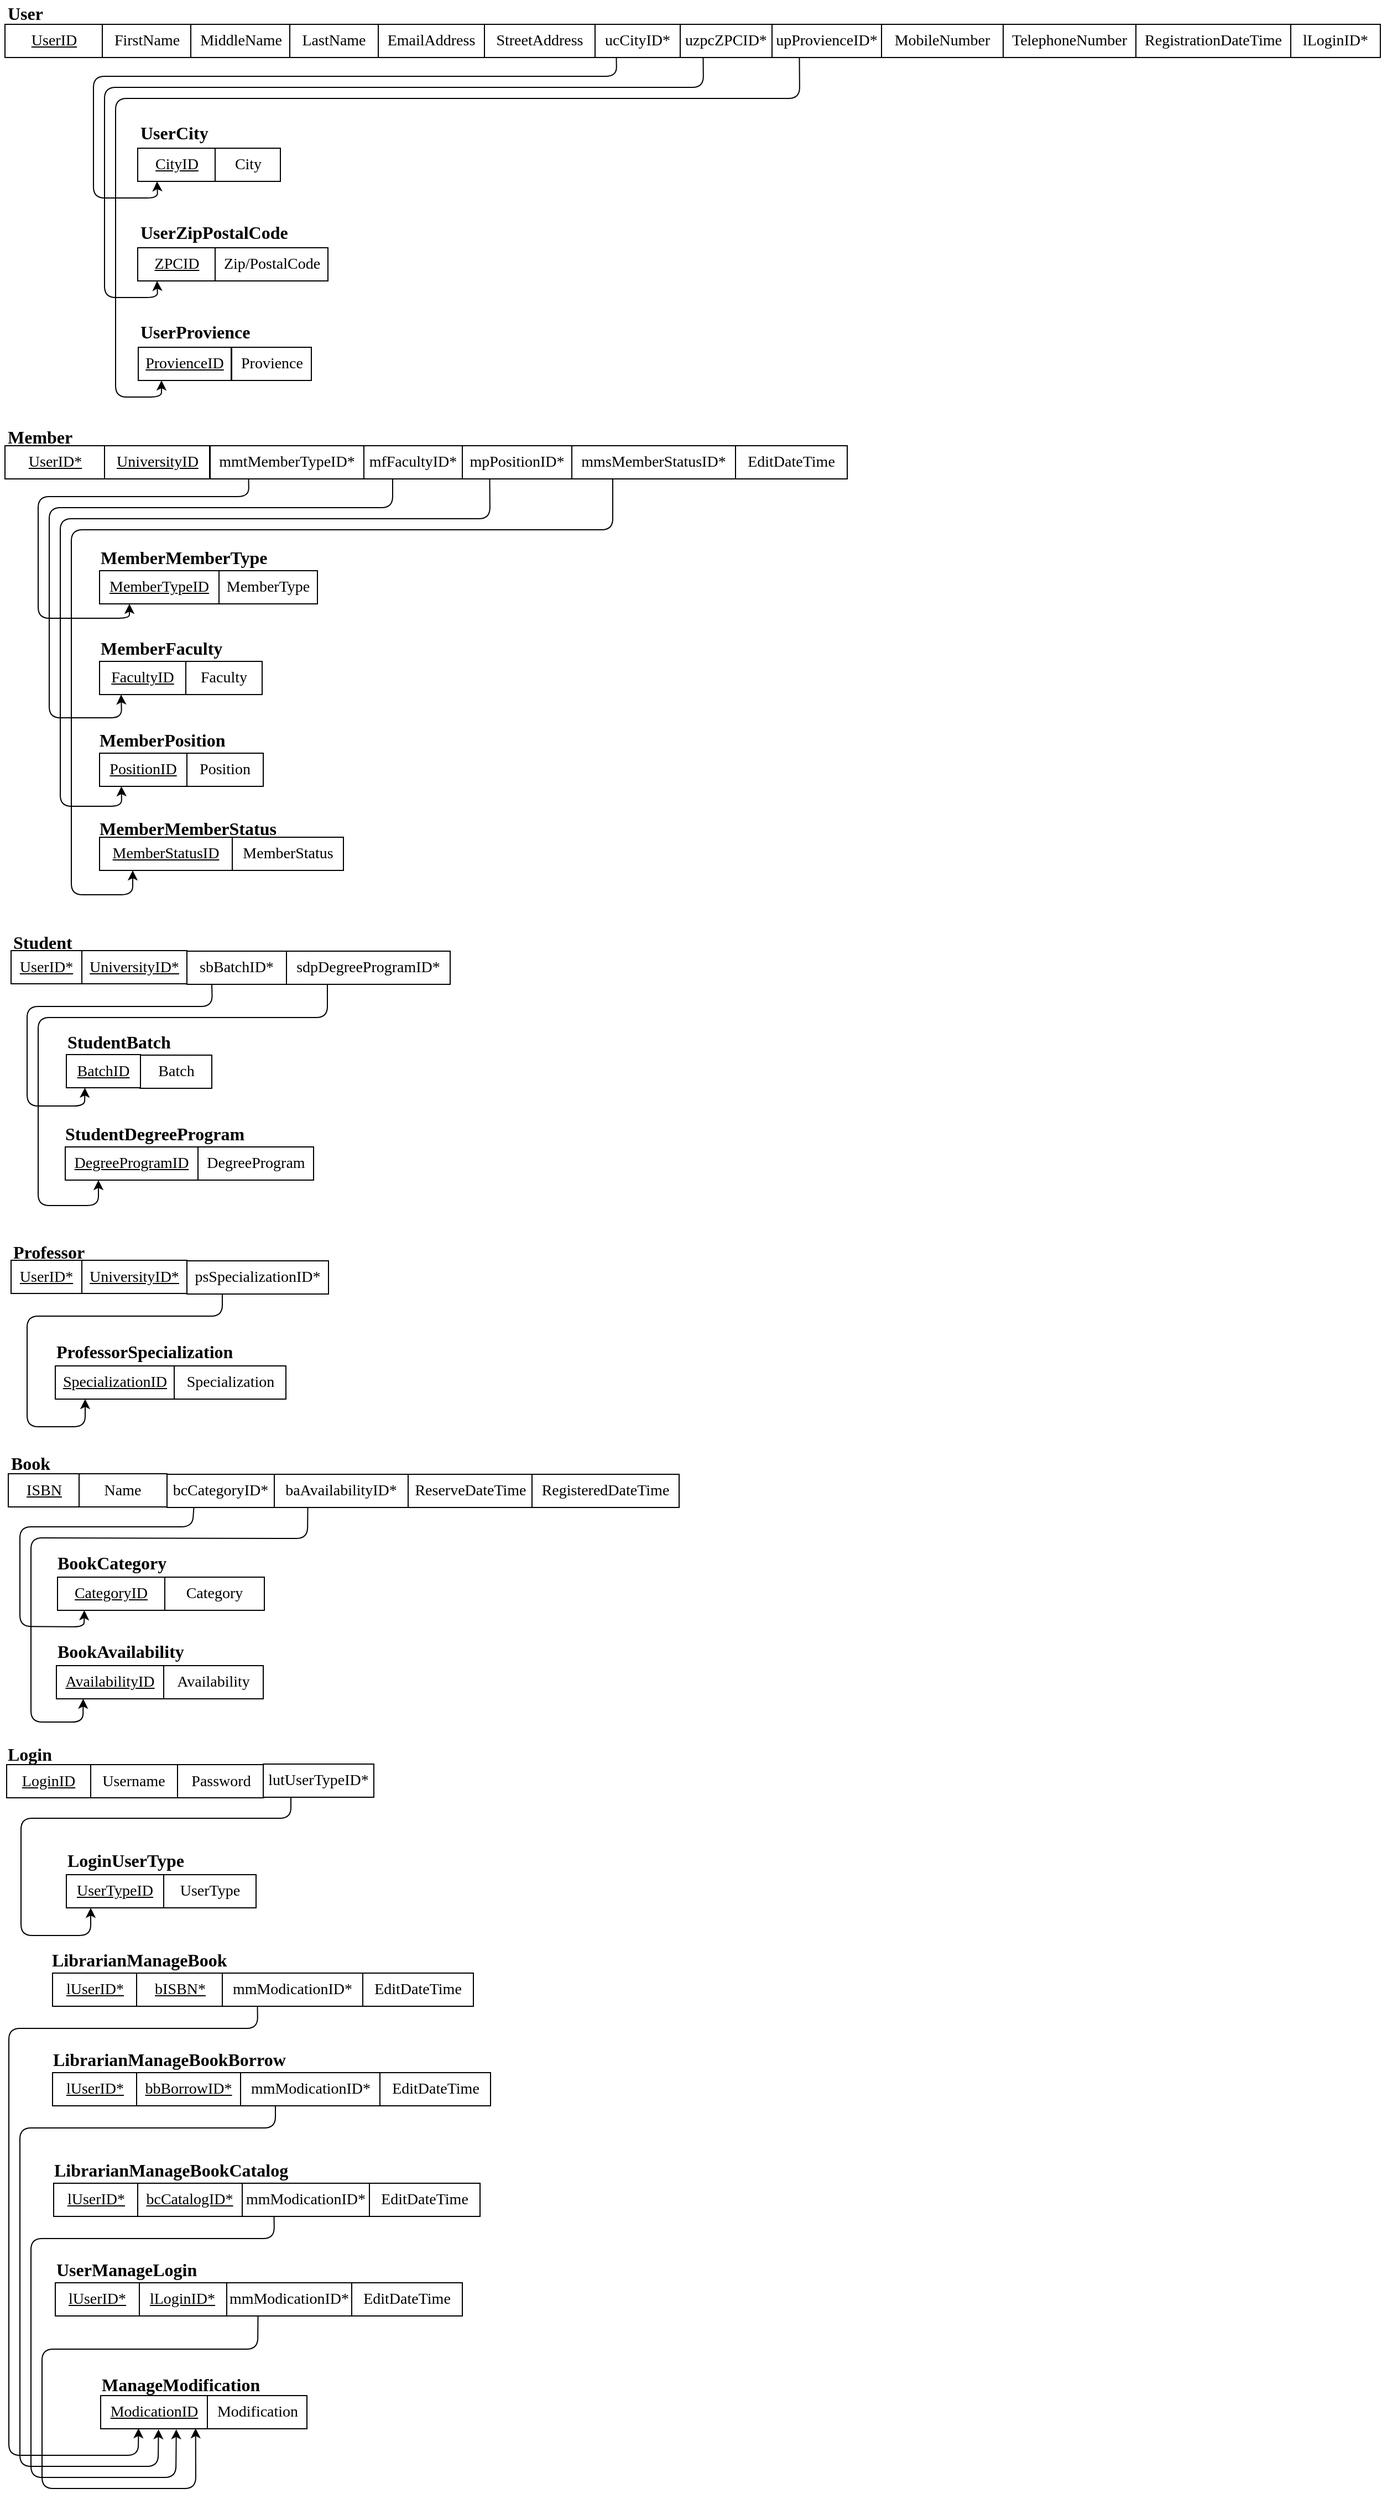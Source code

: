 <mxfile version="12.2.2" type="device" pages="1"><diagram id="SJPYlTRgL_fRr1sSaaFf" name="Page-1"><mxGraphModel dx="-414" dy="401" grid="1" gridSize="10" guides="1" tooltips="1" connect="1" arrows="1" fold="1" page="1" pageScale="1" pageWidth="1300" pageHeight="2300" math="0" shadow="0"><root><mxCell id="0"/><mxCell id="1" parent="0"/><mxCell id="Sadr4ztSoVI27876Nurv-28" value="City" style="rounded=0;whiteSpace=wrap;html=1;fontSize=14;fontFamily=Times New Roman;" parent="1" vertex="1"><mxGeometry x="1526.5" y="157" width="59" height="30" as="geometry"/></mxCell><mxCell id="Sadr4ztSoVI27876Nurv-31" value="&lt;font face=&quot;Times New Roman&quot;&gt;User&lt;/font&gt;" style="text;html=1;resizable=0;points=[];autosize=1;align=left;verticalAlign=top;spacingTop=-4;fontSize=16;fontStyle=1" parent="1" vertex="1"><mxGeometry x="1336.5" y="23" width="50" height="20" as="geometry"/></mxCell><mxCell id="Sadr4ztSoVI27876Nurv-32" value="FirstName" style="rounded=0;whiteSpace=wrap;html=1;fontSize=14;fontFamily=Times New Roman;" parent="1" vertex="1"><mxGeometry x="1424.5" y="45" width="80" height="30" as="geometry"/></mxCell><mxCell id="Sadr4ztSoVI27876Nurv-33" value="MiddleName" style="rounded=0;whiteSpace=wrap;html=1;fontSize=14;fontFamily=Times New Roman;" parent="1" vertex="1"><mxGeometry x="1504.5" y="45" width="90" height="30" as="geometry"/></mxCell><mxCell id="Sadr4ztSoVI27876Nurv-34" value="LastName" style="rounded=0;whiteSpace=wrap;html=1;fontSize=14;fontFamily=Times New Roman;" parent="1" vertex="1"><mxGeometry x="1594" y="45" width="80" height="30" as="geometry"/></mxCell><mxCell id="Sadr4ztSoVI27876Nurv-35" value="EmailAddress" style="rounded=0;whiteSpace=wrap;html=1;fontSize=14;fontFamily=Times New Roman;" parent="1" vertex="1"><mxGeometry x="1674" y="45" width="96" height="30" as="geometry"/></mxCell><mxCell id="Sadr4ztSoVI27876Nurv-36" value="MobileNumber" style="rounded=0;whiteSpace=wrap;html=1;fontSize=14;fontFamily=Times New Roman;" parent="1" vertex="1"><mxGeometry x="2129" y="45" width="110" height="30" as="geometry"/></mxCell><mxCell id="Sadr4ztSoVI27876Nurv-37" value="UserID" style="rounded=0;whiteSpace=wrap;html=1;fontSize=14;fontFamily=Times New Roman;fontStyle=4" parent="1" vertex="1"><mxGeometry x="1336.5" y="45" width="88" height="30" as="geometry"/></mxCell><mxCell id="Sadr4ztSoVI27876Nurv-38" value="TelephoneNumber" style="rounded=0;whiteSpace=wrap;html=1;fontSize=14;fontFamily=Times New Roman;" parent="1" vertex="1"><mxGeometry x="2239" y="45" width="120" height="30" as="geometry"/></mxCell><mxCell id="Sadr4ztSoVI27876Nurv-39" value="StreetAddress" style="rounded=0;whiteSpace=wrap;html=1;fontSize=14;fontFamily=Times New Roman;" parent="1" vertex="1"><mxGeometry x="1770" y="45" width="100" height="30" as="geometry"/></mxCell><mxCell id="Sadr4ztSoVI27876Nurv-40" value="ucCityID*" style="rounded=0;whiteSpace=wrap;html=1;fontSize=14;fontFamily=Times New Roman;" parent="1" vertex="1"><mxGeometry x="1870" y="45" width="77" height="30" as="geometry"/></mxCell><mxCell id="Sadr4ztSoVI27876Nurv-41" value="upProvienceID*" style="rounded=0;whiteSpace=wrap;html=1;fontSize=14;fontFamily=Times New Roman;" parent="1" vertex="1"><mxGeometry x="2030" y="45" width="99" height="30" as="geometry"/></mxCell><mxCell id="Sadr4ztSoVI27876Nurv-42" value="uzpcZPCID*" style="rounded=0;whiteSpace=wrap;html=1;fontSize=14;fontFamily=Times New Roman;" parent="1" vertex="1"><mxGeometry x="1947" y="45" width="83" height="30" as="geometry"/></mxCell><mxCell id="Sadr4ztSoVI27876Nurv-43" value="RegistrationDateTime" style="rounded=0;whiteSpace=wrap;html=1;fontSize=14;fontFamily=Times New Roman;" parent="1" vertex="1"><mxGeometry x="2359" y="45" width="140" height="30" as="geometry"/></mxCell><mxCell id="Sadr4ztSoVI27876Nurv-44" value="lLoginID*" style="rounded=0;whiteSpace=wrap;html=1;fontSize=14;fontFamily=Times New Roman;" parent="1" vertex="1"><mxGeometry x="2499" y="45" width="81" height="30" as="geometry"/></mxCell><mxCell id="Sadr4ztSoVI27876Nurv-45" value="&lt;font face=&quot;Times New Roman&quot;&gt;UserCity&lt;/font&gt;" style="text;html=1;resizable=0;points=[];autosize=1;align=left;verticalAlign=top;spacingTop=-4;fontSize=16;fontStyle=1" parent="1" vertex="1"><mxGeometry x="1456.5" y="131" width="70" height="20" as="geometry"/></mxCell><mxCell id="Sadr4ztSoVI27876Nurv-46" value="CityID" style="rounded=0;whiteSpace=wrap;html=1;fontSize=14;fontFamily=Times New Roman;fontStyle=4" parent="1" vertex="1"><mxGeometry x="1456.5" y="157" width="70" height="30" as="geometry"/></mxCell><mxCell id="Sadr4ztSoVI27876Nurv-48" value="Provience" style="rounded=0;whiteSpace=wrap;html=1;fontSize=14;fontFamily=Times New Roman;" parent="1" vertex="1"><mxGeometry x="1541.5" y="337" width="72" height="30" as="geometry"/></mxCell><mxCell id="Sadr4ztSoVI27876Nurv-49" value="&lt;font face=&quot;Times New Roman&quot;&gt;UserProvience&lt;/font&gt;" style="text;html=1;resizable=0;points=[];autosize=1;align=left;verticalAlign=top;spacingTop=-4;fontSize=16;fontStyle=1" parent="1" vertex="1"><mxGeometry x="1456.5" y="311" width="110" height="20" as="geometry"/></mxCell><mxCell id="Sadr4ztSoVI27876Nurv-50" value="ProvienceID" style="rounded=0;whiteSpace=wrap;html=1;fontSize=14;fontFamily=Times New Roman;fontStyle=4" parent="1" vertex="1"><mxGeometry x="1457" y="337" width="84" height="30" as="geometry"/></mxCell><mxCell id="Sadr4ztSoVI27876Nurv-51" value="Zip/PostalCode" style="rounded=0;whiteSpace=wrap;html=1;fontSize=14;fontFamily=Times New Roman;" parent="1" vertex="1"><mxGeometry x="1526.5" y="247" width="102" height="30" as="geometry"/></mxCell><mxCell id="Sadr4ztSoVI27876Nurv-52" value="&lt;font face=&quot;Times New Roman&quot;&gt;UserZipPostalCode&lt;/font&gt;" style="text;html=1;resizable=0;points=[];autosize=1;align=left;verticalAlign=top;spacingTop=-4;fontSize=16;fontStyle=1" parent="1" vertex="1"><mxGeometry x="1456.5" y="221" width="140" height="20" as="geometry"/></mxCell><mxCell id="Sadr4ztSoVI27876Nurv-53" value="ZPCID" style="rounded=0;whiteSpace=wrap;html=1;fontSize=14;fontFamily=Times New Roman;fontStyle=4" parent="1" vertex="1"><mxGeometry x="1456.5" y="247" width="70" height="30" as="geometry"/></mxCell><mxCell id="Sadr4ztSoVI27876Nurv-55" value="" style="endArrow=classic;html=1;entryX=0.25;entryY=1;entryDx=0;entryDy=0;exitX=0.25;exitY=1;exitDx=0;exitDy=0;" parent="1" source="Sadr4ztSoVI27876Nurv-40" target="Sadr4ztSoVI27876Nurv-46" edge="1"><mxGeometry width="50" height="50" relative="1" as="geometry"><mxPoint x="1746.5" y="192" as="sourcePoint"/><mxPoint x="1796.5" y="142" as="targetPoint"/><Array as="points"><mxPoint x="1889.5" y="92"/><mxPoint x="1416.5" y="92"/><mxPoint x="1416.5" y="202"/><mxPoint x="1474.5" y="202"/></Array></mxGeometry></mxCell><mxCell id="Sadr4ztSoVI27876Nurv-56" value="" style="endArrow=classic;html=1;entryX=0.25;entryY=1;entryDx=0;entryDy=0;exitX=0.25;exitY=1;exitDx=0;exitDy=0;" parent="1" source="Sadr4ztSoVI27876Nurv-42" target="Sadr4ztSoVI27876Nurv-53" edge="1"><mxGeometry width="50" height="50" relative="1" as="geometry"><mxPoint x="1376.5" y="222" as="sourcePoint"/><mxPoint x="1426.5" y="172" as="targetPoint"/><Array as="points"><mxPoint x="1968" y="102"/><mxPoint x="1426.5" y="102"/><mxPoint x="1426.5" y="292"/><mxPoint x="1474.5" y="292"/></Array></mxGeometry></mxCell><mxCell id="Sadr4ztSoVI27876Nurv-57" value="" style="endArrow=classic;html=1;entryX=0.25;entryY=1;entryDx=0;entryDy=0;exitX=0.25;exitY=1;exitDx=0;exitDy=0;" parent="1" source="Sadr4ztSoVI27876Nurv-41" target="Sadr4ztSoVI27876Nurv-50" edge="1"><mxGeometry width="50" height="50" relative="1" as="geometry"><mxPoint x="1306.5" y="292" as="sourcePoint"/><mxPoint x="1356.5" y="242" as="targetPoint"/><Array as="points"><mxPoint x="2055" y="112"/><mxPoint x="1436.5" y="112"/><mxPoint x="1436.5" y="382"/><mxPoint x="1478" y="382"/></Array></mxGeometry></mxCell><mxCell id="Sadr4ztSoVI27876Nurv-58" value="&lt;font face=&quot;Times New Roman&quot;&gt;Member&lt;/font&gt;" style="text;html=1;resizable=0;points=[];autosize=1;align=left;verticalAlign=top;spacingTop=-4;fontSize=16;fontStyle=1" parent="1" vertex="1"><mxGeometry x="1336.5" y="406" width="70" height="20" as="geometry"/></mxCell><mxCell id="Sadr4ztSoVI27876Nurv-59" value="UniversityID" style="rounded=0;whiteSpace=wrap;html=1;fontSize=14;fontFamily=Times New Roman;fontStyle=4" parent="1" vertex="1"><mxGeometry x="1426.5" y="426" width="95" height="30" as="geometry"/></mxCell><mxCell id="Sadr4ztSoVI27876Nurv-60" value="mfFacultyID*" style="rounded=0;whiteSpace=wrap;html=1;fontSize=14;fontFamily=Times New Roman;" parent="1" vertex="1"><mxGeometry x="1661" y="426" width="89" height="30" as="geometry"/></mxCell><mxCell id="Sadr4ztSoVI27876Nurv-61" value="mmtMemberTypeID*" style="rounded=0;whiteSpace=wrap;html=1;fontSize=14;fontFamily=Times New Roman;" parent="1" vertex="1"><mxGeometry x="1522" y="426" width="139" height="30" as="geometry"/></mxCell><mxCell id="Sadr4ztSoVI27876Nurv-62" value="mpPositionID*" style="rounded=0;whiteSpace=wrap;html=1;fontSize=14;fontFamily=Times New Roman;" parent="1" vertex="1"><mxGeometry x="1750" y="426" width="99" height="30" as="geometry"/></mxCell><mxCell id="Sadr4ztSoVI27876Nurv-63" value="mmsMemberStatusID*" style="rounded=0;whiteSpace=wrap;html=1;fontSize=14;fontFamily=Times New Roman;" parent="1" vertex="1"><mxGeometry x="1849" y="426" width="148" height="30" as="geometry"/></mxCell><mxCell id="Sadr4ztSoVI27876Nurv-64" value="EditDateTime" style="rounded=0;whiteSpace=wrap;html=1;fontSize=14;fontFamily=Times New Roman;" parent="1" vertex="1"><mxGeometry x="1997" y="426" width="101" height="30" as="geometry"/></mxCell><mxCell id="Sadr4ztSoVI27876Nurv-65" value="UserID*" style="rounded=0;whiteSpace=wrap;html=1;fontSize=14;fontFamily=Times New Roman;fontStyle=4" parent="1" vertex="1"><mxGeometry x="1336.5" y="426" width="90" height="30" as="geometry"/></mxCell><mxCell id="Sadr4ztSoVI27876Nurv-69" value="Faculty" style="rounded=0;whiteSpace=wrap;html=1;fontSize=14;fontFamily=Times New Roman;" parent="1" vertex="1"><mxGeometry x="1500" y="621" width="69" height="30" as="geometry"/></mxCell><mxCell id="Sadr4ztSoVI27876Nurv-71" value="Position" style="rounded=0;whiteSpace=wrap;html=1;fontSize=14;fontFamily=Times New Roman;" parent="1" vertex="1"><mxGeometry x="1501" y="704" width="69" height="30" as="geometry"/></mxCell><mxCell id="Sadr4ztSoVI27876Nurv-72" value="MemberStatus" style="rounded=0;whiteSpace=wrap;html=1;fontSize=14;fontFamily=Times New Roman;" parent="1" vertex="1"><mxGeometry x="1541.5" y="780" width="101" height="30" as="geometry"/></mxCell><mxCell id="Sadr4ztSoVI27876Nurv-73" value="&lt;font face=&quot;Times New Roman&quot;&gt;MemberMemberType&lt;/font&gt;" style="text;html=1;resizable=0;points=[];autosize=1;align=left;verticalAlign=top;spacingTop=-4;fontSize=16;fontStyle=1" parent="1" vertex="1"><mxGeometry x="1420.5" y="515" width="160" height="20" as="geometry"/></mxCell><mxCell id="Sadr4ztSoVI27876Nurv-74" value="MemberTypeID" style="rounded=0;whiteSpace=wrap;html=1;fontSize=14;fontFamily=Times New Roman;fontStyle=4" parent="1" vertex="1"><mxGeometry x="1422" y="539" width="108" height="30" as="geometry"/></mxCell><mxCell id="Sadr4ztSoVI27876Nurv-75" value="MemberType" style="rounded=0;whiteSpace=wrap;html=1;fontSize=14;fontFamily=Times New Roman;" parent="1" vertex="1"><mxGeometry x="1530" y="539" width="89" height="30" as="geometry"/></mxCell><mxCell id="Sadr4ztSoVI27876Nurv-77" value="&lt;font face=&quot;Times New Roman&quot;&gt;MemberFaculty&lt;/font&gt;" style="text;html=1;resizable=0;points=[];autosize=1;align=left;verticalAlign=top;spacingTop=-4;fontSize=16;fontStyle=1" parent="1" vertex="1"><mxGeometry x="1420.5" y="597" width="120" height="20" as="geometry"/></mxCell><mxCell id="Sadr4ztSoVI27876Nurv-78" value="FacultyID" style="rounded=0;whiteSpace=wrap;html=1;fontSize=14;fontFamily=Times New Roman;fontStyle=4" parent="1" vertex="1"><mxGeometry x="1422" y="621" width="78" height="30" as="geometry"/></mxCell><mxCell id="Sadr4ztSoVI27876Nurv-81" value="&lt;font face=&quot;Times New Roman&quot;&gt;MemberPosition&lt;/font&gt;" style="text;html=1;resizable=0;points=[];autosize=1;align=left;verticalAlign=top;spacingTop=-4;fontSize=16;fontStyle=1" parent="1" vertex="1"><mxGeometry x="1420" y="680" width="120" height="20" as="geometry"/></mxCell><mxCell id="Sadr4ztSoVI27876Nurv-82" value="PositionID" style="rounded=0;whiteSpace=wrap;html=1;fontSize=14;fontFamily=Times New Roman;fontStyle=4" parent="1" vertex="1"><mxGeometry x="1422" y="704" width="79" height="30" as="geometry"/></mxCell><mxCell id="Sadr4ztSoVI27876Nurv-84" value="&lt;font face=&quot;Times New Roman&quot;&gt;MemberMemberStatus&lt;/font&gt;" style="text;html=1;resizable=0;points=[];autosize=1;align=left;verticalAlign=top;spacingTop=-4;fontSize=16;fontStyle=1" parent="1" vertex="1"><mxGeometry x="1419.5" y="760" width="160" height="20" as="geometry"/></mxCell><mxCell id="Sadr4ztSoVI27876Nurv-85" value="MemberStatusID" style="rounded=0;whiteSpace=wrap;html=1;fontSize=14;fontFamily=Times New Roman;fontStyle=4" parent="1" vertex="1"><mxGeometry x="1422" y="780" width="120" height="30" as="geometry"/></mxCell><mxCell id="Sadr4ztSoVI27876Nurv-87" value="" style="endArrow=classic;html=1;entryX=0.25;entryY=1;entryDx=0;entryDy=0;exitX=0.25;exitY=1;exitDx=0;exitDy=0;" parent="1" source="Sadr4ztSoVI27876Nurv-61" target="Sadr4ztSoVI27876Nurv-74" edge="1"><mxGeometry width="50" height="50" relative="1" as="geometry"><mxPoint x="1346.5" y="572" as="sourcePoint"/><mxPoint x="1396.5" y="522" as="targetPoint"/><Array as="points"><mxPoint x="1557" y="472"/><mxPoint x="1366.5" y="472"/><mxPoint x="1366.5" y="582"/><mxPoint x="1449" y="582"/></Array></mxGeometry></mxCell><mxCell id="Sadr4ztSoVI27876Nurv-88" value="" style="endArrow=classic;html=1;entryX=0.25;entryY=1;entryDx=0;entryDy=0;exitX=0.292;exitY=0.991;exitDx=0;exitDy=0;exitPerimeter=0;" parent="1" source="Sadr4ztSoVI27876Nurv-60" target="Sadr4ztSoVI27876Nurv-78" edge="1"><mxGeometry width="50" height="50" relative="1" as="geometry"><mxPoint x="1266.5" y="592" as="sourcePoint"/><mxPoint x="1316.5" y="542" as="targetPoint"/><Array as="points"><mxPoint x="1687" y="482"/><mxPoint x="1376.5" y="482"/><mxPoint x="1376.5" y="672"/><mxPoint x="1442" y="672"/></Array></mxGeometry></mxCell><mxCell id="Sadr4ztSoVI27876Nurv-89" value="" style="endArrow=classic;html=1;entryX=0.25;entryY=1;entryDx=0;entryDy=0;exitX=0.25;exitY=1;exitDx=0;exitDy=0;" parent="1" source="Sadr4ztSoVI27876Nurv-63" target="Sadr4ztSoVI27876Nurv-85" edge="1"><mxGeometry width="50" height="50" relative="1" as="geometry"><mxPoint x="1276.5" y="802" as="sourcePoint"/><mxPoint x="1326.5" y="752" as="targetPoint"/><Array as="points"><mxPoint x="1886" y="502"/><mxPoint x="1396.5" y="502"/><mxPoint x="1396.5" y="832"/><mxPoint x="1452" y="832"/></Array></mxGeometry></mxCell><mxCell id="Sadr4ztSoVI27876Nurv-90" value="" style="endArrow=classic;html=1;entryX=0.25;entryY=1;entryDx=0;entryDy=0;exitX=0.25;exitY=1;exitDx=0;exitDy=0;" parent="1" source="Sadr4ztSoVI27876Nurv-62" target="Sadr4ztSoVI27876Nurv-82" edge="1"><mxGeometry width="50" height="50" relative="1" as="geometry"><mxPoint x="1336.5" y="762" as="sourcePoint"/><mxPoint x="1386.5" y="712" as="targetPoint"/><Array as="points"><mxPoint x="1775" y="492"/><mxPoint x="1386.5" y="492"/><mxPoint x="1386.5" y="752"/><mxPoint x="1442" y="752"/></Array></mxGeometry></mxCell><mxCell id="Sadr4ztSoVI27876Nurv-91" value="&lt;font face=&quot;Times New Roman&quot;&gt;Student&lt;/font&gt;" style="text;html=1;resizable=0;points=[];autosize=1;align=left;verticalAlign=top;spacingTop=-4;fontSize=16;fontStyle=1" parent="1" vertex="1"><mxGeometry x="1342" y="862.5" width="60" height="20" as="geometry"/></mxCell><mxCell id="Sadr4ztSoVI27876Nurv-92" value="UniversityID*" style="rounded=0;whiteSpace=wrap;html=1;fontSize=14;fontFamily=Times New Roman;fontStyle=4" parent="1" vertex="1"><mxGeometry x="1406" y="882.5" width="95" height="30" as="geometry"/></mxCell><mxCell id="Sadr4ztSoVI27876Nurv-93" value="sdpDegreeProgramID*" style="rounded=0;whiteSpace=wrap;html=1;fontSize=14;fontFamily=Times New Roman;" parent="1" vertex="1"><mxGeometry x="1591" y="883" width="148" height="30" as="geometry"/></mxCell><mxCell id="Sadr4ztSoVI27876Nurv-94" value="sbBatchID*" style="rounded=0;whiteSpace=wrap;html=1;fontSize=14;fontFamily=Times New Roman;" parent="1" vertex="1"><mxGeometry x="1501" y="883" width="90" height="30" as="geometry"/></mxCell><mxCell id="Sadr4ztSoVI27876Nurv-95" value="UserID*" style="rounded=0;whiteSpace=wrap;html=1;fontSize=14;fontFamily=Times New Roman;fontStyle=4" parent="1" vertex="1"><mxGeometry x="1342" y="882.5" width="64" height="30" as="geometry"/></mxCell><mxCell id="Sadr4ztSoVI27876Nurv-96" value="&lt;font face=&quot;Times New Roman&quot;&gt;Professor&lt;/font&gt;" style="text;html=1;resizable=0;points=[];autosize=1;align=left;verticalAlign=top;spacingTop=-4;fontSize=16;fontStyle=1" parent="1" vertex="1"><mxGeometry x="1342" y="1142.5" width="80" height="20" as="geometry"/></mxCell><mxCell id="Sadr4ztSoVI27876Nurv-97" value="UniversityID*" style="rounded=0;whiteSpace=wrap;html=1;fontSize=14;fontFamily=Times New Roman;fontStyle=4" parent="1" vertex="1"><mxGeometry x="1406" y="1162.5" width="95" height="30" as="geometry"/></mxCell><mxCell id="Sadr4ztSoVI27876Nurv-98" value="psSpecializationID*" style="rounded=0;whiteSpace=wrap;html=1;fontSize=14;fontFamily=Times New Roman;" parent="1" vertex="1"><mxGeometry x="1501" y="1163" width="128" height="30" as="geometry"/></mxCell><mxCell id="Sadr4ztSoVI27876Nurv-99" value="UserID*" style="rounded=0;whiteSpace=wrap;html=1;fontSize=14;fontFamily=Times New Roman;fontStyle=4" parent="1" vertex="1"><mxGeometry x="1342" y="1162.5" width="64" height="30" as="geometry"/></mxCell><mxCell id="Sadr4ztSoVI27876Nurv-103" value="Batch" style="rounded=0;whiteSpace=wrap;html=1;fontSize=14;fontFamily=Times New Roman;" parent="1" vertex="1"><mxGeometry x="1458.5" y="977" width="65" height="30" as="geometry"/></mxCell><mxCell id="Sadr4ztSoVI27876Nurv-104" value="&lt;font face=&quot;Times New Roman&quot;&gt;StudentBatch&lt;/font&gt;" style="text;html=1;resizable=0;points=[];autosize=1;align=left;verticalAlign=top;spacingTop=-4;fontSize=16;fontStyle=1" parent="1" vertex="1"><mxGeometry x="1390.5" y="952.5" width="100" height="20" as="geometry"/></mxCell><mxCell id="Sadr4ztSoVI27876Nurv-105" value="BatchID" style="rounded=0;whiteSpace=wrap;html=1;fontSize=14;fontFamily=Times New Roman;fontStyle=4" parent="1" vertex="1"><mxGeometry x="1392" y="976.5" width="67" height="30" as="geometry"/></mxCell><mxCell id="Sadr4ztSoVI27876Nurv-106" value="DegreeProgram" style="rounded=0;whiteSpace=wrap;html=1;fontSize=14;fontFamily=Times New Roman;" parent="1" vertex="1"><mxGeometry x="1510.5" y="1060" width="105" height="30" as="geometry"/></mxCell><mxCell id="Sadr4ztSoVI27876Nurv-107" value="&lt;font face=&quot;Times New Roman&quot;&gt;StudentDegreeProgram&lt;/font&gt;" style="text;html=1;resizable=0;points=[];autosize=1;align=left;verticalAlign=top;spacingTop=-4;fontSize=16;fontStyle=1" parent="1" vertex="1"><mxGeometry x="1389" y="1035.5" width="170" height="20" as="geometry"/></mxCell><mxCell id="Sadr4ztSoVI27876Nurv-108" value="DegreeProgramID" style="rounded=0;whiteSpace=wrap;html=1;fontSize=14;fontFamily=Times New Roman;fontStyle=4" parent="1" vertex="1"><mxGeometry x="1391" y="1060" width="120" height="30" as="geometry"/></mxCell><mxCell id="Sadr4ztSoVI27876Nurv-109" value="" style="endArrow=classic;html=1;entryX=0.25;entryY=1;entryDx=0;entryDy=0;exitX=0.25;exitY=1;exitDx=0;exitDy=0;" parent="1" source="Sadr4ztSoVI27876Nurv-94" target="Sadr4ztSoVI27876Nurv-105" edge="1"><mxGeometry width="50" height="50" relative="1" as="geometry"><mxPoint x="1166.5" y="973" as="sourcePoint"/><mxPoint x="1216.5" y="923" as="targetPoint"/><Array as="points"><mxPoint x="1524" y="933"/><mxPoint x="1356.5" y="933"/><mxPoint x="1356.5" y="1023"/><mxPoint x="1408.5" y="1023"/></Array></mxGeometry></mxCell><mxCell id="Sadr4ztSoVI27876Nurv-110" value="" style="endArrow=classic;html=1;entryX=0.25;entryY=1;entryDx=0;entryDy=0;exitX=0.25;exitY=1;exitDx=0;exitDy=0;" parent="1" source="Sadr4ztSoVI27876Nurv-93" target="Sadr4ztSoVI27876Nurv-108" edge="1"><mxGeometry width="50" height="50" relative="1" as="geometry"><mxPoint x="1216.5" y="1103" as="sourcePoint"/><mxPoint x="1266.5" y="1053" as="targetPoint"/><Array as="points"><mxPoint x="1628" y="943"/><mxPoint x="1366.5" y="943"/><mxPoint x="1366.5" y="1113"/><mxPoint x="1421" y="1113"/></Array></mxGeometry></mxCell><mxCell id="Sadr4ztSoVI27876Nurv-112" value="&lt;font face=&quot;Times New Roman&quot;&gt;ProfessorSpecialization&lt;/font&gt;" style="text;html=1;resizable=0;points=[];autosize=1;align=left;verticalAlign=top;spacingTop=-4;fontSize=16;fontStyle=1" parent="1" vertex="1"><mxGeometry x="1380.5" y="1233" width="170" height="20" as="geometry"/></mxCell><mxCell id="Sadr4ztSoVI27876Nurv-113" value="SpecializationID" style="rounded=0;whiteSpace=wrap;html=1;fontSize=14;fontFamily=Times New Roman;fontStyle=4" parent="1" vertex="1"><mxGeometry x="1382" y="1258" width="108" height="30" as="geometry"/></mxCell><mxCell id="Sadr4ztSoVI27876Nurv-114" value="Specialization" style="rounded=0;whiteSpace=wrap;html=1;fontSize=14;fontFamily=Times New Roman;" parent="1" vertex="1"><mxGeometry x="1489.5" y="1258" width="101" height="30" as="geometry"/></mxCell><mxCell id="Sadr4ztSoVI27876Nurv-115" value="" style="endArrow=classic;html=1;entryX=0.25;entryY=1;entryDx=0;entryDy=0;exitX=0.25;exitY=1;exitDx=0;exitDy=0;" parent="1" source="Sadr4ztSoVI27876Nurv-98" target="Sadr4ztSoVI27876Nurv-113" edge="1"><mxGeometry width="50" height="50" relative="1" as="geometry"><mxPoint x="1206.5" y="1353" as="sourcePoint"/><mxPoint x="1256.5" y="1303" as="targetPoint"/><Array as="points"><mxPoint x="1533" y="1213"/><mxPoint x="1356.5" y="1213"/><mxPoint x="1356.5" y="1313"/><mxPoint x="1409" y="1313"/></Array></mxGeometry></mxCell><mxCell id="Sadr4ztSoVI27876Nurv-116" value="&lt;font face=&quot;Times New Roman&quot;&gt;Login&lt;/font&gt;" style="text;html=1;resizable=0;points=[];autosize=1;align=left;verticalAlign=top;spacingTop=-4;fontSize=16;fontStyle=1" parent="1" vertex="1"><mxGeometry x="1336.5" y="1596.5" width="50" height="20" as="geometry"/></mxCell><mxCell id="Sadr4ztSoVI27876Nurv-117" value="Username" style="rounded=0;whiteSpace=wrap;html=1;fontSize=14;fontFamily=Times New Roman;" parent="1" vertex="1"><mxGeometry x="1413" y="1618.5" width="80" height="30" as="geometry"/></mxCell><mxCell id="Sadr4ztSoVI27876Nurv-118" value="Password" style="rounded=0;whiteSpace=wrap;html=1;fontSize=14;fontFamily=Times New Roman;" parent="1" vertex="1"><mxGeometry x="1492.5" y="1618.5" width="78" height="30" as="geometry"/></mxCell><mxCell id="Sadr4ztSoVI27876Nurv-119" value="LoginID" style="rounded=0;whiteSpace=wrap;html=1;fontSize=14;fontFamily=Times New Roman;fontStyle=4" parent="1" vertex="1"><mxGeometry x="1338" y="1618.5" width="76" height="30" as="geometry"/></mxCell><mxCell id="Sadr4ztSoVI27876Nurv-120" value="lutUserTypeID*" style="rounded=0;whiteSpace=wrap;html=1;fontSize=14;fontFamily=Times New Roman;" parent="1" vertex="1"><mxGeometry x="1570" y="1618" width="100" height="30" as="geometry"/></mxCell><mxCell id="Sadr4ztSoVI27876Nurv-124" value="UserType" style="rounded=0;whiteSpace=wrap;html=1;fontSize=14;fontFamily=Times New Roman;" parent="1" vertex="1"><mxGeometry x="1479.5" y="1718" width="84" height="30" as="geometry"/></mxCell><mxCell id="Sadr4ztSoVI27876Nurv-125" value="&lt;font face=&quot;Times New Roman&quot;&gt;LoginUserType&lt;/font&gt;" style="text;html=1;resizable=0;points=[];autosize=1;align=left;verticalAlign=top;spacingTop=-4;fontSize=16;fontStyle=1" parent="1" vertex="1"><mxGeometry x="1390.5" y="1693" width="120" height="20" as="geometry"/></mxCell><mxCell id="Sadr4ztSoVI27876Nurv-126" value="UserTypeID" style="rounded=0;whiteSpace=wrap;html=1;fontSize=14;fontFamily=Times New Roman;fontStyle=4" parent="1" vertex="1"><mxGeometry x="1392" y="1718" width="88" height="30" as="geometry"/></mxCell><mxCell id="Sadr4ztSoVI27876Nurv-129" value="" style="endArrow=classic;html=1;entryX=0.25;entryY=1;entryDx=0;entryDy=0;exitX=0.25;exitY=1;exitDx=0;exitDy=0;" parent="1" source="Sadr4ztSoVI27876Nurv-120" target="Sadr4ztSoVI27876Nurv-126" edge="1"><mxGeometry width="50" height="50" relative="1" as="geometry"><mxPoint x="1211" y="1737" as="sourcePoint"/><mxPoint x="1261" y="1687" as="targetPoint"/><Array as="points"><mxPoint x="1595" y="1667"/><mxPoint x="1351" y="1667"/><mxPoint x="1351" y="1773"/><mxPoint x="1414" y="1773"/></Array></mxGeometry></mxCell><mxCell id="Sadr4ztSoVI27876Nurv-130" value="&lt;font face=&quot;Times New Roman&quot;&gt;LibrarianManageBook&lt;/font&gt;" style="text;html=1;resizable=0;points=[];autosize=1;align=left;verticalAlign=top;spacingTop=-4;fontSize=16;fontStyle=1" parent="1" vertex="1"><mxGeometry x="1377" y="1783" width="160" height="20" as="geometry"/></mxCell><mxCell id="Sadr4ztSoVI27876Nurv-131" value="&lt;u&gt;bISBN*&lt;/u&gt;" style="rounded=0;whiteSpace=wrap;html=1;fontSize=14;fontFamily=Times New Roman;" parent="1" vertex="1"><mxGeometry x="1454.5" y="1807" width="80" height="30" as="geometry"/></mxCell><mxCell id="Sadr4ztSoVI27876Nurv-132" value="lUserID*" style="rounded=0;whiteSpace=wrap;html=1;fontSize=14;fontFamily=Times New Roman;fontStyle=4" parent="1" vertex="1"><mxGeometry x="1379.5" y="1807" width="76" height="30" as="geometry"/></mxCell><mxCell id="Sadr4ztSoVI27876Nurv-134" value="EditDateTime" style="rounded=0;whiteSpace=wrap;html=1;fontSize=14;fontFamily=Times New Roman;" parent="1" vertex="1"><mxGeometry x="1660" y="1807" width="100" height="30" as="geometry"/></mxCell><mxCell id="Sadr4ztSoVI27876Nurv-135" value="&lt;font face=&quot;Times New Roman&quot;&gt;LibrarianManageBookBorrow&lt;/font&gt;" style="text;html=1;resizable=0;points=[];autosize=1;align=left;verticalAlign=top;spacingTop=-4;fontSize=16;fontStyle=1" parent="1" vertex="1"><mxGeometry x="1378" y="1873" width="210" height="20" as="geometry"/></mxCell><mxCell id="Sadr4ztSoVI27876Nurv-136" value="&lt;u&gt;bbBorrowID*&lt;/u&gt;" style="rounded=0;whiteSpace=wrap;html=1;fontSize=14;fontFamily=Times New Roman;" parent="1" vertex="1"><mxGeometry x="1455" y="1897" width="95" height="30" as="geometry"/></mxCell><mxCell id="Sadr4ztSoVI27876Nurv-137" value="lUserID*" style="rounded=0;whiteSpace=wrap;html=1;fontSize=14;fontFamily=Times New Roman;fontStyle=4" parent="1" vertex="1"><mxGeometry x="1379.5" y="1897" width="76" height="30" as="geometry"/></mxCell><mxCell id="Sadr4ztSoVI27876Nurv-139" value="EditDateTime" style="rounded=0;whiteSpace=wrap;html=1;fontSize=14;fontFamily=Times New Roman;" parent="1" vertex="1"><mxGeometry x="1675.5" y="1897" width="100" height="30" as="geometry"/></mxCell><mxCell id="Sadr4ztSoVI27876Nurv-140" value="&lt;font face=&quot;Times New Roman&quot;&gt;LibrarianManageBookCatalog&lt;/font&gt;" style="text;html=1;resizable=0;points=[];autosize=1;align=left;verticalAlign=top;spacingTop=-4;fontSize=16;fontStyle=1" parent="1" vertex="1"><mxGeometry x="1379" y="1973" width="210" height="20" as="geometry"/></mxCell><mxCell id="Sadr4ztSoVI27876Nurv-141" value="&lt;u&gt;bcCatalogID*&lt;/u&gt;" style="rounded=0;whiteSpace=wrap;html=1;fontSize=14;fontFamily=Times New Roman;" parent="1" vertex="1"><mxGeometry x="1456" y="1997" width="95" height="30" as="geometry"/></mxCell><mxCell id="Sadr4ztSoVI27876Nurv-142" value="lUserID*" style="rounded=0;whiteSpace=wrap;html=1;fontSize=14;fontFamily=Times New Roman;fontStyle=4" parent="1" vertex="1"><mxGeometry x="1380.5" y="1997" width="76" height="30" as="geometry"/></mxCell><mxCell id="Sadr4ztSoVI27876Nurv-144" value="EditDateTime" style="rounded=0;whiteSpace=wrap;html=1;fontSize=14;fontFamily=Times New Roman;" parent="1" vertex="1"><mxGeometry x="1666" y="1997" width="100" height="30" as="geometry"/></mxCell><mxCell id="Sadr4ztSoVI27876Nurv-145" value="&lt;font face=&quot;Times New Roman&quot;&gt;UserManageLogin&lt;/font&gt;" style="text;html=1;resizable=0;points=[];autosize=1;align=left;verticalAlign=top;spacingTop=-4;fontSize=16;fontStyle=1" parent="1" vertex="1"><mxGeometry x="1380.5" y="2063" width="140" height="20" as="geometry"/></mxCell><mxCell id="Sadr4ztSoVI27876Nurv-146" value="&lt;u&gt;lLoginID*&lt;/u&gt;" style="rounded=0;whiteSpace=wrap;html=1;fontSize=14;fontFamily=Times New Roman;" parent="1" vertex="1"><mxGeometry x="1457" y="2087" width="80" height="30" as="geometry"/></mxCell><mxCell id="Sadr4ztSoVI27876Nurv-147" value="lUserID*" style="rounded=0;whiteSpace=wrap;html=1;fontSize=14;fontFamily=Times New Roman;fontStyle=4" parent="1" vertex="1"><mxGeometry x="1382" y="2087" width="76" height="30" as="geometry"/></mxCell><mxCell id="Sadr4ztSoVI27876Nurv-148" value="mmModicationID*" style="rounded=0;whiteSpace=wrap;html=1;fontSize=14;fontFamily=Times New Roman;" parent="1" vertex="1"><mxGeometry x="1537" y="2087" width="113" height="30" as="geometry"/></mxCell><mxCell id="Sadr4ztSoVI27876Nurv-149" value="EditDateTime" style="rounded=0;whiteSpace=wrap;html=1;fontSize=14;fontFamily=Times New Roman;" parent="1" vertex="1"><mxGeometry x="1650" y="2087" width="100" height="30" as="geometry"/></mxCell><mxCell id="Sadr4ztSoVI27876Nurv-150" value="&lt;font face=&quot;Times New Roman&quot;&gt;ManageModification&lt;/font&gt;" style="text;html=1;resizable=0;points=[];autosize=1;align=left;verticalAlign=top;spacingTop=-4;fontSize=16;fontStyle=1" parent="1" vertex="1"><mxGeometry x="1421.5" y="2167" width="150" height="20" as="geometry"/></mxCell><mxCell id="Sadr4ztSoVI27876Nurv-151" value="ModicationID" style="rounded=0;whiteSpace=wrap;html=1;fontSize=14;fontFamily=Times New Roman;fontStyle=4" parent="1" vertex="1"><mxGeometry x="1423" y="2189" width="97" height="30" as="geometry"/></mxCell><mxCell id="Sadr4ztSoVI27876Nurv-152" value="Modification" style="rounded=0;whiteSpace=wrap;html=1;fontSize=14;fontFamily=Times New Roman;" parent="1" vertex="1"><mxGeometry x="1519.5" y="2189" width="90" height="30" as="geometry"/></mxCell><mxCell id="Sadr4ztSoVI27876Nurv-153" value="mmModicationID*" style="rounded=0;whiteSpace=wrap;html=1;fontSize=14;fontFamily=Times New Roman;" parent="1" vertex="1"><mxGeometry x="1551" y="1997" width="115" height="30" as="geometry"/></mxCell><mxCell id="Sadr4ztSoVI27876Nurv-154" value="mmModicationID*" style="rounded=0;whiteSpace=wrap;html=1;fontSize=14;fontFamily=Times New Roman;" parent="1" vertex="1"><mxGeometry x="1549.5" y="1897" width="126" height="30" as="geometry"/></mxCell><mxCell id="Sadr4ztSoVI27876Nurv-155" value="mmModicationID*" style="rounded=0;whiteSpace=wrap;html=1;fontSize=14;fontFamily=Times New Roman;" parent="1" vertex="1"><mxGeometry x="1533" y="1807" width="127" height="30" as="geometry"/></mxCell><mxCell id="Sadr4ztSoVI27876Nurv-156" value="" style="endArrow=classic;html=1;exitX=0.25;exitY=1;exitDx=0;exitDy=0;entryX=0.885;entryY=0.987;entryDx=0;entryDy=0;entryPerimeter=0;" parent="1" source="Sadr4ztSoVI27876Nurv-148" target="Sadr4ztSoVI27876Nurv-151" edge="1"><mxGeometry width="50" height="50" relative="1" as="geometry"><mxPoint x="1270" y="2217" as="sourcePoint"/><mxPoint x="1507" y="2227" as="targetPoint"/><Array as="points"><mxPoint x="1565" y="2147"/><mxPoint x="1370" y="2147"/><mxPoint x="1370" y="2273"/><mxPoint x="1509" y="2273"/></Array></mxGeometry></mxCell><mxCell id="Sadr4ztSoVI27876Nurv-157" value="" style="endArrow=classic;html=1;exitX=0.25;exitY=1;exitDx=0;exitDy=0;entryX=0.705;entryY=1.015;entryDx=0;entryDy=0;entryPerimeter=0;" parent="1" source="Sadr4ztSoVI27876Nurv-153" target="Sadr4ztSoVI27876Nurv-151" edge="1"><mxGeometry width="50" height="50" relative="1" as="geometry"><mxPoint x="1300" y="2237" as="sourcePoint"/><mxPoint x="1480" y="2220" as="targetPoint"/><Array as="points"><mxPoint x="1580" y="2047"/><mxPoint x="1360" y="2047"/><mxPoint x="1360" y="2263"/><mxPoint x="1491" y="2263"/></Array></mxGeometry></mxCell><mxCell id="Sadr4ztSoVI27876Nurv-158" value="" style="endArrow=classic;html=1;entryX=0.539;entryY=1.015;entryDx=0;entryDy=0;exitX=0.25;exitY=1;exitDx=0;exitDy=0;entryPerimeter=0;" parent="1" source="Sadr4ztSoVI27876Nurv-154" target="Sadr4ztSoVI27876Nurv-151" edge="1"><mxGeometry width="50" height="50" relative="1" as="geometry"><mxPoint x="1310" y="2237" as="sourcePoint"/><mxPoint x="1360" y="2187" as="targetPoint"/><Array as="points"><mxPoint x="1581" y="1947"/><mxPoint x="1350" y="1947"/><mxPoint x="1350" y="2253"/><mxPoint x="1475" y="2253"/></Array></mxGeometry></mxCell><mxCell id="Sadr4ztSoVI27876Nurv-159" value="" style="endArrow=classic;html=1;entryX=0.353;entryY=0.987;entryDx=0;entryDy=0;entryPerimeter=0;exitX=0.25;exitY=1;exitDx=0;exitDy=0;" parent="1" source="Sadr4ztSoVI27876Nurv-155" target="Sadr4ztSoVI27876Nurv-151" edge="1"><mxGeometry width="50" height="50" relative="1" as="geometry"><mxPoint x="1596.296" y="1857" as="sourcePoint"/><mxPoint x="1300" y="2197" as="targetPoint"/><Array as="points"><mxPoint x="1565" y="1857"/><mxPoint x="1340" y="1857"/><mxPoint x="1340" y="2243"/><mxPoint x="1457" y="2243"/></Array></mxGeometry></mxCell><mxCell id="Sadr4ztSoVI27876Nurv-160" value="&lt;font face=&quot;Times New Roman&quot;&gt;Book&lt;/font&gt;" style="text;html=1;resizable=0;points=[];autosize=1;align=left;verticalAlign=top;spacingTop=-4;fontSize=16;fontStyle=1" parent="1" vertex="1"><mxGeometry x="1339.5" y="1333.5" width="50" height="20" as="geometry"/></mxCell><mxCell id="Sadr4ztSoVI27876Nurv-161" value="Name" style="rounded=0;whiteSpace=wrap;html=1;fontSize=14;fontFamily=Times New Roman;" parent="1" vertex="1"><mxGeometry x="1403" y="1355.5" width="80" height="30" as="geometry"/></mxCell><mxCell id="Sadr4ztSoVI27876Nurv-162" value="bcCategoryID*" style="rounded=0;whiteSpace=wrap;html=1;fontSize=14;fontFamily=Times New Roman;" parent="1" vertex="1"><mxGeometry x="1483" y="1356" width="97" height="30" as="geometry"/></mxCell><mxCell id="Sadr4ztSoVI27876Nurv-163" value="baAvailabilityID*" style="rounded=0;whiteSpace=wrap;html=1;fontSize=14;fontFamily=Times New Roman;" parent="1" vertex="1"><mxGeometry x="1580" y="1356" width="121" height="30" as="geometry"/></mxCell><mxCell id="Sadr4ztSoVI27876Nurv-164" value="ReserveDateTime" style="rounded=0;whiteSpace=wrap;html=1;fontSize=14;fontFamily=Times New Roman;" parent="1" vertex="1"><mxGeometry x="1701" y="1356" width="113" height="30" as="geometry"/></mxCell><mxCell id="Sadr4ztSoVI27876Nurv-165" value="ISBN" style="rounded=0;whiteSpace=wrap;html=1;fontSize=14;fontFamily=Times New Roman;fontStyle=4" parent="1" vertex="1"><mxGeometry x="1339.5" y="1355.5" width="64" height="30" as="geometry"/></mxCell><mxCell id="Sadr4ztSoVI27876Nurv-166" value="RegisteredDateTime" style="rounded=0;whiteSpace=wrap;html=1;fontSize=14;fontFamily=Times New Roman;" parent="1" vertex="1"><mxGeometry x="1813" y="1356" width="133" height="30" as="geometry"/></mxCell><mxCell id="Sadr4ztSoVI27876Nurv-167" value="&lt;font face=&quot;Times New Roman&quot;&gt;BookCategory&lt;/font&gt;" style="text;html=1;resizable=0;points=[];autosize=1;align=left;verticalAlign=top;spacingTop=-4;fontSize=16;fontStyle=1" parent="1" vertex="1"><mxGeometry x="1382" y="1423.5" width="110" height="20" as="geometry"/></mxCell><mxCell id="Sadr4ztSoVI27876Nurv-168" value="CategoryID" style="rounded=0;whiteSpace=wrap;html=1;fontSize=14;fontFamily=Times New Roman;fontStyle=4" parent="1" vertex="1"><mxGeometry x="1384" y="1449" width="97" height="30" as="geometry"/></mxCell><mxCell id="Sadr4ztSoVI27876Nurv-169" value="Category" style="rounded=0;whiteSpace=wrap;html=1;fontSize=14;fontFamily=Times New Roman;" parent="1" vertex="1"><mxGeometry x="1481" y="1449" width="90" height="30" as="geometry"/></mxCell><mxCell id="Sadr4ztSoVI27876Nurv-170" value="Availability" style="rounded=0;whiteSpace=wrap;html=1;fontSize=14;fontFamily=Times New Roman;" parent="1" vertex="1"><mxGeometry x="1480" y="1529" width="90" height="30" as="geometry"/></mxCell><mxCell id="Sadr4ztSoVI27876Nurv-171" value="&lt;font face=&quot;Times New Roman&quot;&gt;BookAvailability&lt;/font&gt;" style="text;html=1;resizable=0;points=[];autosize=1;align=left;verticalAlign=top;spacingTop=-4;fontSize=16;fontStyle=1" parent="1" vertex="1"><mxGeometry x="1381.5" y="1503.5" width="130" height="20" as="geometry"/></mxCell><mxCell id="Sadr4ztSoVI27876Nurv-172" value="AvailabilityID" style="rounded=0;whiteSpace=wrap;html=1;fontSize=14;fontFamily=Times New Roman;fontStyle=4" parent="1" vertex="1"><mxGeometry x="1383" y="1529" width="97" height="30" as="geometry"/></mxCell><mxCell id="Sadr4ztSoVI27876Nurv-174" value="" style="endArrow=classic;html=1;entryX=0.25;entryY=1;entryDx=0;entryDy=0;exitX=0.25;exitY=1;exitDx=0;exitDy=0;" parent="1" source="Sadr4ztSoVI27876Nurv-162" target="Sadr4ztSoVI27876Nurv-168" edge="1"><mxGeometry width="50" height="50" relative="1" as="geometry"><mxPoint x="1290" y="1513.5" as="sourcePoint"/><mxPoint x="1340" y="1463.5" as="targetPoint"/><Array as="points"><mxPoint x="1506" y="1403.5"/><mxPoint x="1350" y="1403.5"/><mxPoint x="1350" y="1493.5"/><mxPoint x="1408" y="1494"/></Array></mxGeometry></mxCell><mxCell id="Sadr4ztSoVI27876Nurv-177" value="" style="endArrow=classic;html=1;entryX=0.25;entryY=1;entryDx=0;entryDy=0;exitX=0.25;exitY=1;exitDx=0;exitDy=0;" parent="1" source="Sadr4ztSoVI27876Nurv-163" target="Sadr4ztSoVI27876Nurv-172" edge="1"><mxGeometry width="50" height="50" relative="1" as="geometry"><mxPoint x="1300" y="1573.5" as="sourcePoint"/><mxPoint x="1350" y="1523.5" as="targetPoint"/><Array as="points"><mxPoint x="1610" y="1414"/><mxPoint x="1360" y="1413.5"/><mxPoint x="1360" y="1580"/><mxPoint x="1407" y="1580"/></Array></mxGeometry></mxCell><mxCell id="jJs1gX9LZRKsM8Q3rU5B-1" style="edgeStyle=orthogonalEdgeStyle;rounded=0;orthogonalLoop=1;jettySize=auto;html=1;exitX=0.5;exitY=1;exitDx=0;exitDy=0;" edge="1" parent="1"><mxGeometry relative="1" as="geometry"><mxPoint x="2117" y="75" as="sourcePoint"/><mxPoint x="2117" y="75" as="targetPoint"/></mxGeometry></mxCell></root></mxGraphModel></diagram></mxfile>